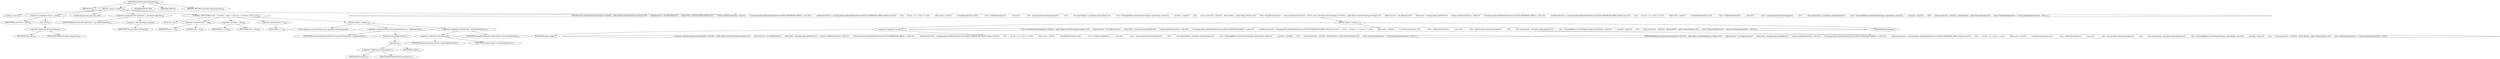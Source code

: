 digraph "createParametersExpression" {  
"351" [label = <(METHOD,createParametersExpression)<SUB>166</SUB>> ]
"352" [label = <(PARAM,this)<SUB>166</SUB>> ]
"353" [label = <(BLOCK,&lt;empty&gt;,&lt;empty&gt;)<SUB>166</SUB>> ]
"354" [label = <(LOCAL,int size: int)> ]
"355" [label = <(&lt;operator&gt;.assignment,int size = size())<SUB>167</SUB>> ]
"356" [label = <(IDENTIFIER,size,int size = size())<SUB>167</SUB>> ]
"357" [label = <(size,size())<SUB>167</SUB>> ]
"358" [label = <(&lt;operator&gt;.fieldAccess,this.parameters)<SUB>167</SUB>> ]
"359" [label = <(IDENTIFIER,this,size())<SUB>167</SUB>> ]
"360" [label = <(FIELD_IDENTIFIER,parameters,parameters)<SUB>167</SUB>> ]
"361" [label = <(LOCAL,Expression[] expressions: ANY)> ]
"362" [label = <(&lt;operator&gt;.assignment,ANY expressions = new Expression[size])<SUB>168</SUB>> ]
"363" [label = <(IDENTIFIER,expressions,ANY expressions = new Expression[size])<SUB>168</SUB>> ]
"364" [label = <(&lt;operator&gt;.alloc,new Expression[size])> ]
"365" [label = <(IDENTIFIER,size,new Expression[size])<SUB>168</SUB>> ]
"366" [label = <(CONTROL_STRUCTURE,for (int i = 0; Some(i &lt; size); i++),for (int i = 0; Some(i &lt; size); i++))<SUB>169</SUB>> ]
"367" [label = <(LOCAL,int i: int)> ]
"368" [label = <(&lt;operator&gt;.assignment,int i = 0)<SUB>169</SUB>> ]
"369" [label = <(IDENTIFIER,i,int i = 0)<SUB>169</SUB>> ]
"370" [label = <(LITERAL,0,int i = 0)<SUB>169</SUB>> ]
"371" [label = <(&lt;operator&gt;.lessThan,i &lt; size)<SUB>169</SUB>> ]
"372" [label = <(IDENTIFIER,i,i &lt; size)<SUB>169</SUB>> ]
"373" [label = <(IDENTIFIER,size,i &lt; size)<SUB>169</SUB>> ]
"374" [label = <(&lt;operator&gt;.postIncrement,i++)<SUB>169</SUB>> ]
"375" [label = <(IDENTIFIER,i,i++)<SUB>169</SUB>> ]
"376" [label = <(BLOCK,&lt;empty&gt;,&lt;empty&gt;)<SUB>169</SUB>> ]
"377" [label = <(LOCAL,Expression parameterExpression: org.apache.camel.Expression)> ]
"378" [label = <(&lt;operator&gt;.assignment,Expression parameterExpression = getExpression())<SUB>170</SUB>> ]
"379" [label = <(IDENTIFIER,parameterExpression,Expression parameterExpression = getExpression())<SUB>170</SUB>> ]
"380" [label = <(getExpression,getExpression())<SUB>170</SUB>> ]
"381" [label = <(get,get(i))<SUB>170</SUB>> ]
"382" [label = <(&lt;operator&gt;.fieldAccess,this.parameters)<SUB>170</SUB>> ]
"383" [label = <(IDENTIFIER,this,get(i))<SUB>170</SUB>> ]
"384" [label = <(FIELD_IDENTIFIER,parameters,parameters)<SUB>170</SUB>> ]
"385" [label = <(IDENTIFIER,i,get(i))<SUB>170</SUB>> ]
"386" [label = <(&lt;operator&gt;.assignment,expressions[i] = parameterExpression)<SUB>171</SUB>> ]
"387" [label = <(&lt;operator&gt;.indexAccess,expressions[i])<SUB>171</SUB>> ]
"388" [label = <(IDENTIFIER,expressions,expressions[i] = parameterExpression)<SUB>171</SUB>> ]
"389" [label = <(IDENTIFIER,i,expressions[i] = parameterExpression)<SUB>171</SUB>> ]
"390" [label = <(IDENTIFIER,parameterExpression,expressions[i] = parameterExpression)<SUB>171</SUB>> ]
"391" [label = <(RETURN,return new Expression&lt;Exchange&gt;() {\012\012    public Object evaluate(Exchange exchange) {\012        Object[] answer = new Object[size];\012        Object body = exchange.getIn().getBody();\012        boolean multiParameterArray = false;\012        if (exchange.getIn().getHeader(BeanProcessor.MULTI_PARAMETER_ARRAY) != null) {\012            multiParameterArray = exchange.getIn().getHeader(BeanProcessor.MULTI_PARAMETER_ARRAY, Boolean.class);\012        }\012        for (int i = 0; i &lt; size; i++) {\012            Object value = null;\012            if (multiParameterArray) {\012                value = ((Object[]) body)[i];\012            } else {\012                value = expressions[i].evaluate(exchange);\012            }\012            Class expectedType = parameters.get(i).getType();\012            value = ExchangeHelper.convertToType(exchange, expectedType, value);\012            answer[i] = value;\012        }\012        return answer;\012    }\012\012    @Override\012    public String toString() {\012        return &quot;ParametersExpression: &quot; + Arrays.asList(expressions);\012    }\012};,return new Expression&lt;Exchange&gt;() {\012\012    public Object evaluate(Exchange exchange) {\012        Object[] answer = new Object[size];\012        Object body = exchange.getIn().getBody();\012        boolean multiParameterArray = false;\012        if (exchange.getIn().getHeader(BeanProcessor.MULTI_PARAMETER_ARRAY) != null) {\012            multiParameterArray = exchange.getIn().getHeader(BeanProcessor.MULTI_PARAMETER_ARRAY, Boolean.class);\012        }\012        for (int i = 0; i &lt; size; i++) {\012            Object value = null;\012            if (multiParameterArray) {\012                value = ((Object[]) body)[i];\012            } else {\012                value = expressions[i].evaluate(exchange);\012            }\012            Class expectedType = parameters.get(i).getType();\012            value = ExchangeHelper.convertToType(exchange, expectedType, value);\012            answer[i] = value;\012        }\012        return answer;\012    }\012\012    @Override\012    public String toString() {\012        return &quot;ParametersExpression: &quot; + Arrays.asList(expressions);\012    }\012};)<SUB>173</SUB>> ]
"392" [label = <(BLOCK,&lt;empty&gt;,&lt;empty&gt;)<SUB>173</SUB>> ]
"393" [label = <(&lt;operator&gt;.assignment,&lt;empty&gt;)> ]
"394" [label = <(IDENTIFIER,$obj3,&lt;empty&gt;)> ]
"395" [label = <(&lt;operator&gt;.alloc,new Expression&lt;Exchange&gt;() {\012\012    public Object evaluate(Exchange exchange) {\012        Object[] answer = new Object[size];\012        Object body = exchange.getIn().getBody();\012        boolean multiParameterArray = false;\012        if (exchange.getIn().getHeader(BeanProcessor.MULTI_PARAMETER_ARRAY) != null) {\012            multiParameterArray = exchange.getIn().getHeader(BeanProcessor.MULTI_PARAMETER_ARRAY, Boolean.class);\012        }\012        for (int i = 0; i &lt; size; i++) {\012            Object value = null;\012            if (multiParameterArray) {\012                value = ((Object[]) body)[i];\012            } else {\012                value = expressions[i].evaluate(exchange);\012            }\012            Class expectedType = parameters.get(i).getType();\012            value = ExchangeHelper.convertToType(exchange, expectedType, value);\012            answer[i] = value;\012        }\012        return answer;\012    }\012\012    @Override\012    public String toString() {\012        return &quot;ParametersExpression: &quot; + Arrays.asList(expressions);\012    }\012})<SUB>173</SUB>> ]
"396" [label = <(&lt;init&gt;,new Expression&lt;Exchange&gt;() {\012\012    public Object evaluate(Exchange exchange) {\012        Object[] answer = new Object[size];\012        Object body = exchange.getIn().getBody();\012        boolean multiParameterArray = false;\012        if (exchange.getIn().getHeader(BeanProcessor.MULTI_PARAMETER_ARRAY) != null) {\012            multiParameterArray = exchange.getIn().getHeader(BeanProcessor.MULTI_PARAMETER_ARRAY, Boolean.class);\012        }\012        for (int i = 0; i &lt; size; i++) {\012            Object value = null;\012            if (multiParameterArray) {\012                value = ((Object[]) body)[i];\012            } else {\012                value = expressions[i].evaluate(exchange);\012            }\012            Class expectedType = parameters.get(i).getType();\012            value = ExchangeHelper.convertToType(exchange, expectedType, value);\012            answer[i] = value;\012        }\012        return answer;\012    }\012\012    @Override\012    public String toString() {\012        return &quot;ParametersExpression: &quot; + Arrays.asList(expressions);\012    }\012})<SUB>173</SUB>> ]
"397" [label = <(IDENTIFIER,$obj3,new Expression&lt;Exchange&gt;() {\012\012    public Object evaluate(Exchange exchange) {\012        Object[] answer = new Object[size];\012        Object body = exchange.getIn().getBody();\012        boolean multiParameterArray = false;\012        if (exchange.getIn().getHeader(BeanProcessor.MULTI_PARAMETER_ARRAY) != null) {\012            multiParameterArray = exchange.getIn().getHeader(BeanProcessor.MULTI_PARAMETER_ARRAY, Boolean.class);\012        }\012        for (int i = 0; i &lt; size; i++) {\012            Object value = null;\012            if (multiParameterArray) {\012                value = ((Object[]) body)[i];\012            } else {\012                value = expressions[i].evaluate(exchange);\012            }\012            Class expectedType = parameters.get(i).getType();\012            value = ExchangeHelper.convertToType(exchange, expectedType, value);\012            answer[i] = value;\012        }\012        return answer;\012    }\012\012    @Override\012    public String toString() {\012        return &quot;ParametersExpression: &quot; + Arrays.asList(expressions);\012    }\012})> ]
"398" [label = <(IDENTIFIER,$obj3,&lt;empty&gt;)> ]
"399" [label = <(MODIFIER,PROTECTED)> ]
"400" [label = <(MODIFIER,VIRTUAL)> ]
"401" [label = <(METHOD_RETURN,org.apache.camel.Expression)<SUB>166</SUB>> ]
  "351" -> "352" 
  "351" -> "353" 
  "351" -> "399" 
  "351" -> "400" 
  "351" -> "401" 
  "353" -> "354" 
  "353" -> "355" 
  "353" -> "361" 
  "353" -> "362" 
  "353" -> "366" 
  "353" -> "391" 
  "355" -> "356" 
  "355" -> "357" 
  "357" -> "358" 
  "358" -> "359" 
  "358" -> "360" 
  "362" -> "363" 
  "362" -> "364" 
  "364" -> "365" 
  "366" -> "367" 
  "366" -> "368" 
  "366" -> "371" 
  "366" -> "374" 
  "366" -> "376" 
  "368" -> "369" 
  "368" -> "370" 
  "371" -> "372" 
  "371" -> "373" 
  "374" -> "375" 
  "376" -> "377" 
  "376" -> "378" 
  "376" -> "386" 
  "378" -> "379" 
  "378" -> "380" 
  "380" -> "381" 
  "381" -> "382" 
  "381" -> "385" 
  "382" -> "383" 
  "382" -> "384" 
  "386" -> "387" 
  "386" -> "390" 
  "387" -> "388" 
  "387" -> "389" 
  "391" -> "392" 
  "392" -> "393" 
  "392" -> "396" 
  "392" -> "398" 
  "393" -> "394" 
  "393" -> "395" 
  "396" -> "397" 
}
